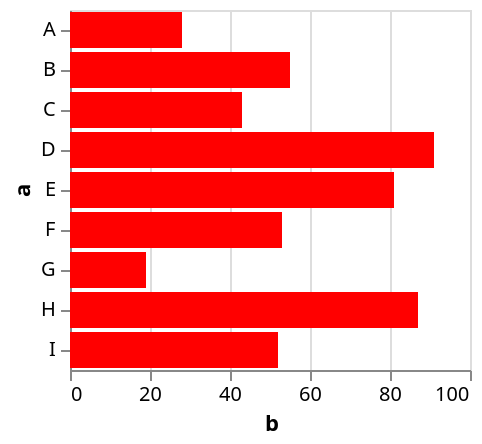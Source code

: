 {
  "$schema": "https://vega.github.io/schema/vega-lite/v5.json",
  "description": "A simple bar chart with embedded data.",
  "data": {
    "values": [
      {
        "a": "A",
        "b": 28
      },
      {
        "a": "B",
        "b": 55
      },
      {
        "a": "C",
        "b": 43
      },
      {
        "a": "D",
        "b": 91
      },
      {
        "a": "E",
        "b": 81
      },
      {
        "a": "F",
        "b": 53
      },
      {
        "a": "G",
        "b": 19
      },
      {
        "a": "H",
        "b": 87
      },
      {
        "a": "I",
        "b": 52
      }
    ]
  },
  "mark": "bar",
  "encoding": {
    "y": {
      "field": "a",
      "type": "nominal",
      "axis": {
        "labelAngle": 0
      }
    },
    "x": {
      "field": "b",
      "type": "quantitative"
    },
    "color": {
      "value": "red"
    }
  }
}